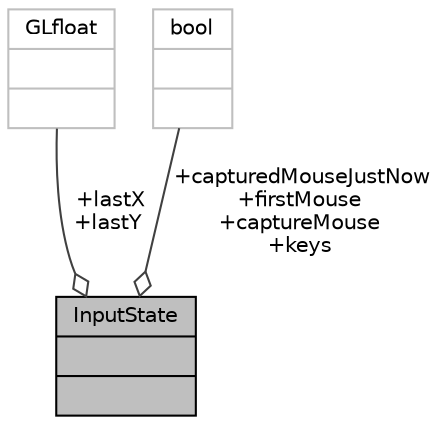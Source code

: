 digraph "InputState"
{
 // LATEX_PDF_SIZE
  edge [fontname="Helvetica",fontsize="10",labelfontname="Helvetica",labelfontsize="10"];
  node [fontname="Helvetica",fontsize="10",shape=record];
  Node1 [label="{InputState\n||}",height=0.2,width=0.4,color="black", fillcolor="grey75", style="filled", fontcolor="black",tooltip=" "];
  Node2 -> Node1 [color="grey25",fontsize="10",style="solid",label=" +lastX\n+lastY" ,arrowhead="odiamond"];
  Node2 [label="{GLfloat\n||}",height=0.2,width=0.4,color="grey75", fillcolor="white", style="filled",tooltip=" "];
  Node3 -> Node1 [color="grey25",fontsize="10",style="solid",label=" +capturedMouseJustNow\n+firstMouse\n+captureMouse\n+keys" ,arrowhead="odiamond"];
  Node3 [label="{bool\n||}",height=0.2,width=0.4,color="grey75", fillcolor="white", style="filled",tooltip=" "];
}
